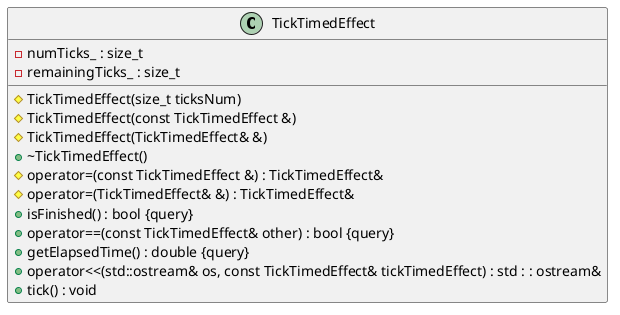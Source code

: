 @startuml (id = TickTimedEffect)

class TickTimedEffect {
	#TickTimedEffect(size_t ticksNum)
	#TickTimedEffect(const TickTimedEffect &)
	#TickTimedEffect(TickTimedEffect& &)
	+~TickTimedEffect()
	#operator=(const TickTimedEffect &) : TickTimedEffect&
	#operator=(TickTimedEffect& &) : TickTimedEffect&
	+isFinished() : bool {query}
	+operator==(const TickTimedEffect& other) : bool {query}
	+getElapsedTime() : double {query}
	-numTicks_ : size_t
	-remainingTicks_ : size_t
	+operator<<(std::ostream& os, const TickTimedEffect& tickTimedEffect) : std : : ostream&
	+tick() : void
}


@enduml